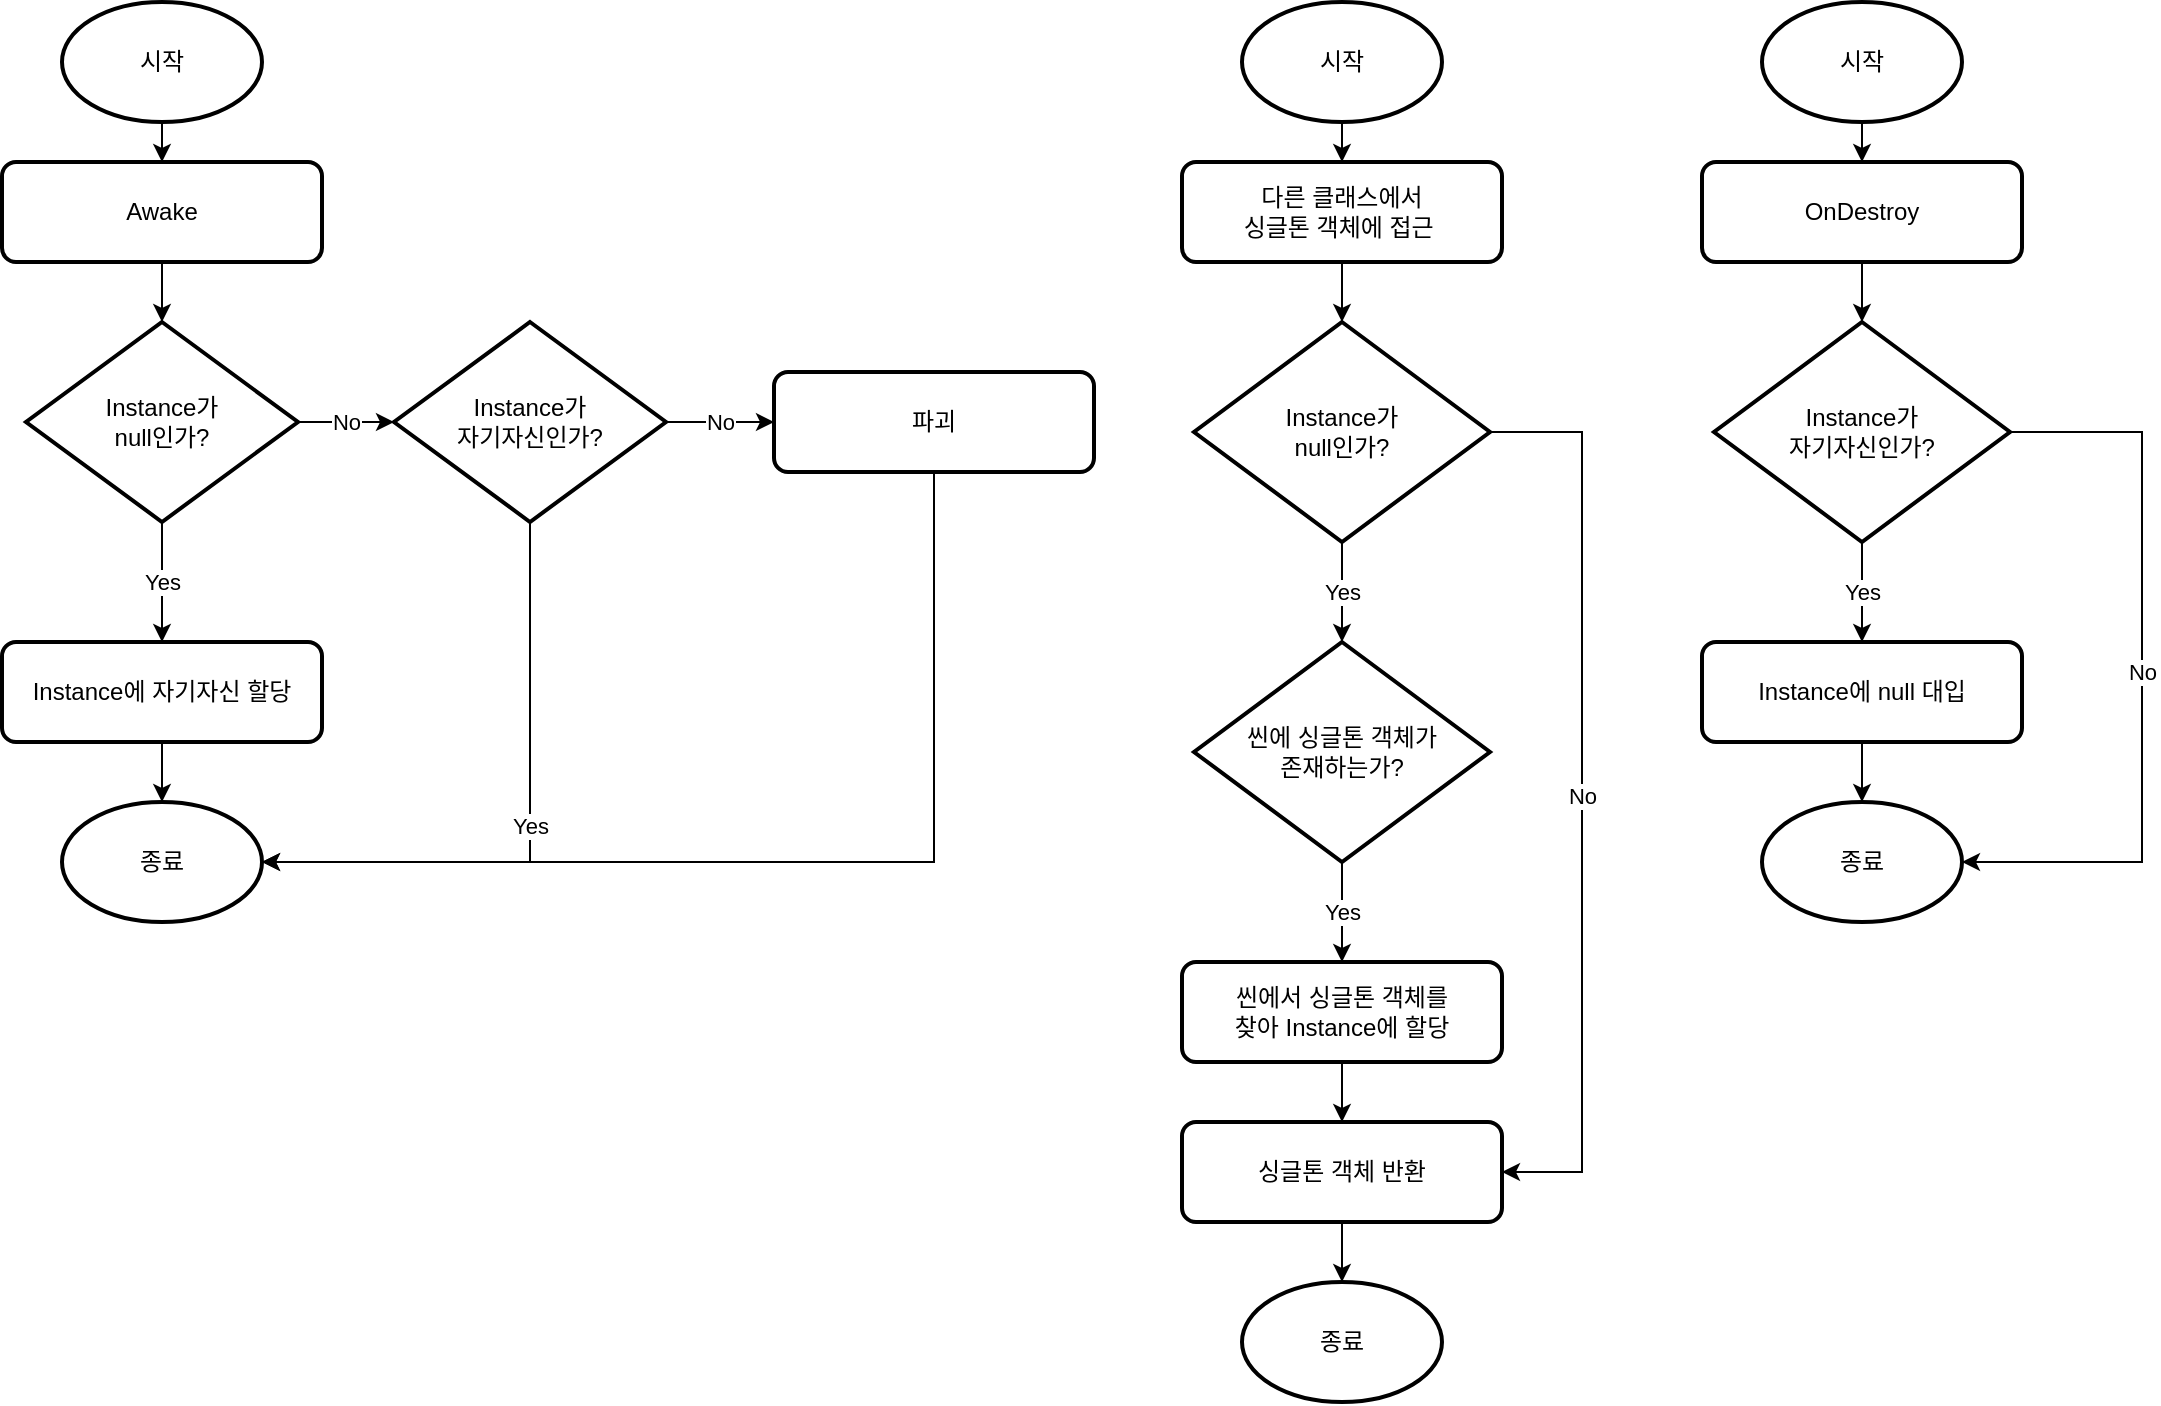 <mxfile version="22.0.2" type="device">
  <diagram id="C5RBs43oDa-KdzZeNtuy" name="Page-1">
    <mxGraphModel dx="2074" dy="1196" grid="1" gridSize="10" guides="1" tooltips="1" connect="1" arrows="1" fold="1" page="1" pageScale="1" pageWidth="1169" pageHeight="827" math="0" shadow="0">
      <root>
        <mxCell id="WIyWlLk6GJQsqaUBKTNV-0" />
        <mxCell id="WIyWlLk6GJQsqaUBKTNV-1" parent="WIyWlLk6GJQsqaUBKTNV-0" />
        <mxCell id="-GK9ISvcOyWmvi4K_TWf-3" style="edgeStyle=orthogonalEdgeStyle;rounded=0;orthogonalLoop=1;jettySize=auto;html=1;" edge="1" parent="WIyWlLk6GJQsqaUBKTNV-1" source="-GK9ISvcOyWmvi4K_TWf-0" target="-GK9ISvcOyWmvi4K_TWf-1">
          <mxGeometry relative="1" as="geometry" />
        </mxCell>
        <mxCell id="-GK9ISvcOyWmvi4K_TWf-0" value="시작" style="strokeWidth=2;html=1;shape=mxgraph.flowchart.start_1;whiteSpace=wrap;" vertex="1" parent="WIyWlLk6GJQsqaUBKTNV-1">
          <mxGeometry x="80" y="40" width="100" height="60" as="geometry" />
        </mxCell>
        <mxCell id="-GK9ISvcOyWmvi4K_TWf-1" value="Awake" style="rounded=1;whiteSpace=wrap;html=1;absoluteArcSize=1;arcSize=14;strokeWidth=2;" vertex="1" parent="WIyWlLk6GJQsqaUBKTNV-1">
          <mxGeometry x="50" y="120" width="160" height="50" as="geometry" />
        </mxCell>
        <mxCell id="-GK9ISvcOyWmvi4K_TWf-8" value="Yes" style="edgeStyle=orthogonalEdgeStyle;rounded=0;orthogonalLoop=1;jettySize=auto;html=1;" edge="1" parent="WIyWlLk6GJQsqaUBKTNV-1" source="-GK9ISvcOyWmvi4K_TWf-4" target="-GK9ISvcOyWmvi4K_TWf-5">
          <mxGeometry relative="1" as="geometry" />
        </mxCell>
        <mxCell id="-GK9ISvcOyWmvi4K_TWf-9" value="No" style="edgeStyle=orthogonalEdgeStyle;rounded=0;orthogonalLoop=1;jettySize=auto;html=1;" edge="1" parent="WIyWlLk6GJQsqaUBKTNV-1" source="-GK9ISvcOyWmvi4K_TWf-4" target="-GK9ISvcOyWmvi4K_TWf-6">
          <mxGeometry relative="1" as="geometry" />
        </mxCell>
        <mxCell id="-GK9ISvcOyWmvi4K_TWf-4" value="Instance가 &lt;br&gt;null인가?" style="strokeWidth=2;html=1;shape=mxgraph.flowchart.decision;whiteSpace=wrap;" vertex="1" parent="WIyWlLk6GJQsqaUBKTNV-1">
          <mxGeometry x="62" y="200" width="136" height="100" as="geometry" />
        </mxCell>
        <mxCell id="-GK9ISvcOyWmvi4K_TWf-12" style="edgeStyle=orthogonalEdgeStyle;rounded=0;orthogonalLoop=1;jettySize=auto;html=1;" edge="1" parent="WIyWlLk6GJQsqaUBKTNV-1" source="-GK9ISvcOyWmvi4K_TWf-5" target="-GK9ISvcOyWmvi4K_TWf-10">
          <mxGeometry relative="1" as="geometry" />
        </mxCell>
        <mxCell id="-GK9ISvcOyWmvi4K_TWf-5" value="Instance에 자기자신 할당" style="rounded=1;whiteSpace=wrap;html=1;absoluteArcSize=1;arcSize=14;strokeWidth=2;" vertex="1" parent="WIyWlLk6GJQsqaUBKTNV-1">
          <mxGeometry x="50" y="360" width="160" height="50" as="geometry" />
        </mxCell>
        <mxCell id="-GK9ISvcOyWmvi4K_TWf-15" value="No" style="edgeStyle=orthogonalEdgeStyle;rounded=0;orthogonalLoop=1;jettySize=auto;html=1;" edge="1" parent="WIyWlLk6GJQsqaUBKTNV-1" source="-GK9ISvcOyWmvi4K_TWf-6" target="-GK9ISvcOyWmvi4K_TWf-14">
          <mxGeometry relative="1" as="geometry" />
        </mxCell>
        <mxCell id="-GK9ISvcOyWmvi4K_TWf-6" value="Instance가 &lt;br&gt;자기자신인가?" style="strokeWidth=2;html=1;shape=mxgraph.flowchart.decision;whiteSpace=wrap;" vertex="1" parent="WIyWlLk6GJQsqaUBKTNV-1">
          <mxGeometry x="246" y="200" width="136" height="100" as="geometry" />
        </mxCell>
        <mxCell id="-GK9ISvcOyWmvi4K_TWf-7" style="edgeStyle=orthogonalEdgeStyle;rounded=0;orthogonalLoop=1;jettySize=auto;html=1;entryX=0.5;entryY=0;entryDx=0;entryDy=0;entryPerimeter=0;" edge="1" parent="WIyWlLk6GJQsqaUBKTNV-1" source="-GK9ISvcOyWmvi4K_TWf-1" target="-GK9ISvcOyWmvi4K_TWf-4">
          <mxGeometry relative="1" as="geometry" />
        </mxCell>
        <mxCell id="-GK9ISvcOyWmvi4K_TWf-10" value="종료" style="strokeWidth=2;html=1;shape=mxgraph.flowchart.start_1;whiteSpace=wrap;" vertex="1" parent="WIyWlLk6GJQsqaUBKTNV-1">
          <mxGeometry x="80" y="440" width="100" height="60" as="geometry" />
        </mxCell>
        <mxCell id="-GK9ISvcOyWmvi4K_TWf-13" value="Yes" style="edgeStyle=orthogonalEdgeStyle;rounded=0;orthogonalLoop=1;jettySize=auto;html=1;entryX=1;entryY=0.5;entryDx=0;entryDy=0;entryPerimeter=0;exitX=0.5;exitY=1;exitDx=0;exitDy=0;exitPerimeter=0;" edge="1" parent="WIyWlLk6GJQsqaUBKTNV-1" source="-GK9ISvcOyWmvi4K_TWf-6" target="-GK9ISvcOyWmvi4K_TWf-10">
          <mxGeometry relative="1" as="geometry" />
        </mxCell>
        <mxCell id="-GK9ISvcOyWmvi4K_TWf-14" value="파괴" style="rounded=1;whiteSpace=wrap;html=1;absoluteArcSize=1;arcSize=14;strokeWidth=2;" vertex="1" parent="WIyWlLk6GJQsqaUBKTNV-1">
          <mxGeometry x="436" y="225" width="160" height="50" as="geometry" />
        </mxCell>
        <mxCell id="-GK9ISvcOyWmvi4K_TWf-16" style="edgeStyle=orthogonalEdgeStyle;rounded=0;orthogonalLoop=1;jettySize=auto;html=1;entryX=1;entryY=0.5;entryDx=0;entryDy=0;entryPerimeter=0;exitX=0.5;exitY=1;exitDx=0;exitDy=0;" edge="1" parent="WIyWlLk6GJQsqaUBKTNV-1" source="-GK9ISvcOyWmvi4K_TWf-14" target="-GK9ISvcOyWmvi4K_TWf-10">
          <mxGeometry relative="1" as="geometry" />
        </mxCell>
        <mxCell id="-GK9ISvcOyWmvi4K_TWf-20" style="edgeStyle=orthogonalEdgeStyle;rounded=0;orthogonalLoop=1;jettySize=auto;html=1;" edge="1" source="-GK9ISvcOyWmvi4K_TWf-21" target="-GK9ISvcOyWmvi4K_TWf-22" parent="WIyWlLk6GJQsqaUBKTNV-1">
          <mxGeometry relative="1" as="geometry" />
        </mxCell>
        <mxCell id="-GK9ISvcOyWmvi4K_TWf-21" value="시작" style="strokeWidth=2;html=1;shape=mxgraph.flowchart.start_1;whiteSpace=wrap;" vertex="1" parent="WIyWlLk6GJQsqaUBKTNV-1">
          <mxGeometry x="670" y="40" width="100" height="60" as="geometry" />
        </mxCell>
        <mxCell id="-GK9ISvcOyWmvi4K_TWf-22" value="다른 클래스에서&lt;br&gt;싱글톤 객체에 접근&amp;nbsp;" style="rounded=1;whiteSpace=wrap;html=1;absoluteArcSize=1;arcSize=14;strokeWidth=2;" vertex="1" parent="WIyWlLk6GJQsqaUBKTNV-1">
          <mxGeometry x="640" y="120" width="160" height="50" as="geometry" />
        </mxCell>
        <mxCell id="-GK9ISvcOyWmvi4K_TWf-41" value="No" style="edgeStyle=orthogonalEdgeStyle;rounded=0;orthogonalLoop=1;jettySize=auto;html=1;entryX=1;entryY=0.5;entryDx=0;entryDy=0;exitX=1;exitY=0.5;exitDx=0;exitDy=0;exitPerimeter=0;" edge="1" parent="WIyWlLk6GJQsqaUBKTNV-1" source="-GK9ISvcOyWmvi4K_TWf-25" target="-GK9ISvcOyWmvi4K_TWf-33">
          <mxGeometry relative="1" as="geometry">
            <Array as="points">
              <mxPoint x="840" y="255" />
              <mxPoint x="840" y="625" />
            </Array>
          </mxGeometry>
        </mxCell>
        <mxCell id="-GK9ISvcOyWmvi4K_TWf-25" value="Instance가 &lt;br&gt;null인가?" style="strokeWidth=2;html=1;shape=mxgraph.flowchart.decision;whiteSpace=wrap;" vertex="1" parent="WIyWlLk6GJQsqaUBKTNV-1">
          <mxGeometry x="646" y="200" width="148" height="110" as="geometry" />
        </mxCell>
        <mxCell id="-GK9ISvcOyWmvi4K_TWf-39" style="edgeStyle=orthogonalEdgeStyle;rounded=0;orthogonalLoop=1;jettySize=auto;html=1;" edge="1" parent="WIyWlLk6GJQsqaUBKTNV-1" source="-GK9ISvcOyWmvi4K_TWf-27" target="-GK9ISvcOyWmvi4K_TWf-33">
          <mxGeometry relative="1" as="geometry" />
        </mxCell>
        <mxCell id="-GK9ISvcOyWmvi4K_TWf-27" value="씬에서 싱글톤 객체를&lt;br&gt;찾아 Instance에 할당" style="rounded=1;whiteSpace=wrap;html=1;absoluteArcSize=1;arcSize=14;strokeWidth=2;" vertex="1" parent="WIyWlLk6GJQsqaUBKTNV-1">
          <mxGeometry x="640" y="520" width="160" height="50" as="geometry" />
        </mxCell>
        <mxCell id="-GK9ISvcOyWmvi4K_TWf-30" style="edgeStyle=orthogonalEdgeStyle;rounded=0;orthogonalLoop=1;jettySize=auto;html=1;entryX=0.5;entryY=0;entryDx=0;entryDy=0;entryPerimeter=0;" edge="1" source="-GK9ISvcOyWmvi4K_TWf-22" target="-GK9ISvcOyWmvi4K_TWf-25" parent="WIyWlLk6GJQsqaUBKTNV-1">
          <mxGeometry relative="1" as="geometry" />
        </mxCell>
        <mxCell id="-GK9ISvcOyWmvi4K_TWf-31" value="종료" style="strokeWidth=2;html=1;shape=mxgraph.flowchart.start_1;whiteSpace=wrap;" vertex="1" parent="WIyWlLk6GJQsqaUBKTNV-1">
          <mxGeometry x="670" y="680" width="100" height="60" as="geometry" />
        </mxCell>
        <mxCell id="-GK9ISvcOyWmvi4K_TWf-40" style="edgeStyle=orthogonalEdgeStyle;rounded=0;orthogonalLoop=1;jettySize=auto;html=1;" edge="1" parent="WIyWlLk6GJQsqaUBKTNV-1" source="-GK9ISvcOyWmvi4K_TWf-33" target="-GK9ISvcOyWmvi4K_TWf-31">
          <mxGeometry relative="1" as="geometry" />
        </mxCell>
        <mxCell id="-GK9ISvcOyWmvi4K_TWf-33" value="싱글톤 객체 반환" style="rounded=1;whiteSpace=wrap;html=1;absoluteArcSize=1;arcSize=14;strokeWidth=2;" vertex="1" parent="WIyWlLk6GJQsqaUBKTNV-1">
          <mxGeometry x="640" y="600" width="160" height="50" as="geometry" />
        </mxCell>
        <mxCell id="-GK9ISvcOyWmvi4K_TWf-37" value="Yes" style="edgeStyle=orthogonalEdgeStyle;rounded=0;orthogonalLoop=1;jettySize=auto;html=1;" edge="1" parent="WIyWlLk6GJQsqaUBKTNV-1" source="-GK9ISvcOyWmvi4K_TWf-35" target="-GK9ISvcOyWmvi4K_TWf-27">
          <mxGeometry relative="1" as="geometry" />
        </mxCell>
        <mxCell id="-GK9ISvcOyWmvi4K_TWf-35" value="씬에 싱글톤 객체가&lt;br&gt;존재하는가?" style="strokeWidth=2;html=1;shape=mxgraph.flowchart.decision;whiteSpace=wrap;" vertex="1" parent="WIyWlLk6GJQsqaUBKTNV-1">
          <mxGeometry x="646" y="360" width="148" height="110" as="geometry" />
        </mxCell>
        <mxCell id="-GK9ISvcOyWmvi4K_TWf-36" value="Yes" style="edgeStyle=orthogonalEdgeStyle;rounded=0;orthogonalLoop=1;jettySize=auto;html=1;entryX=0.5;entryY=0;entryDx=0;entryDy=0;entryPerimeter=0;" edge="1" parent="WIyWlLk6GJQsqaUBKTNV-1" source="-GK9ISvcOyWmvi4K_TWf-25" target="-GK9ISvcOyWmvi4K_TWf-35">
          <mxGeometry relative="1" as="geometry" />
        </mxCell>
        <mxCell id="-GK9ISvcOyWmvi4K_TWf-42" style="edgeStyle=orthogonalEdgeStyle;rounded=0;orthogonalLoop=1;jettySize=auto;html=1;" edge="1" source="-GK9ISvcOyWmvi4K_TWf-43" target="-GK9ISvcOyWmvi4K_TWf-44" parent="WIyWlLk6GJQsqaUBKTNV-1">
          <mxGeometry relative="1" as="geometry" />
        </mxCell>
        <mxCell id="-GK9ISvcOyWmvi4K_TWf-43" value="시작" style="strokeWidth=2;html=1;shape=mxgraph.flowchart.start_1;whiteSpace=wrap;" vertex="1" parent="WIyWlLk6GJQsqaUBKTNV-1">
          <mxGeometry x="930" y="40" width="100" height="60" as="geometry" />
        </mxCell>
        <mxCell id="-GK9ISvcOyWmvi4K_TWf-44" value="OnDestroy" style="rounded=1;whiteSpace=wrap;html=1;absoluteArcSize=1;arcSize=14;strokeWidth=2;" vertex="1" parent="WIyWlLk6GJQsqaUBKTNV-1">
          <mxGeometry x="900" y="120" width="160" height="50" as="geometry" />
        </mxCell>
        <mxCell id="-GK9ISvcOyWmvi4K_TWf-56" value="Yes" style="edgeStyle=orthogonalEdgeStyle;rounded=0;orthogonalLoop=1;jettySize=auto;html=1;" edge="1" parent="WIyWlLk6GJQsqaUBKTNV-1" source="-GK9ISvcOyWmvi4K_TWf-46" target="-GK9ISvcOyWmvi4K_TWf-52">
          <mxGeometry relative="1" as="geometry" />
        </mxCell>
        <mxCell id="-GK9ISvcOyWmvi4K_TWf-46" value="Instance가&lt;br style=&quot;border-color: var(--border-color);&quot;&gt;자기자신인가?" style="strokeWidth=2;html=1;shape=mxgraph.flowchart.decision;whiteSpace=wrap;" vertex="1" parent="WIyWlLk6GJQsqaUBKTNV-1">
          <mxGeometry x="906" y="200" width="148" height="110" as="geometry" />
        </mxCell>
        <mxCell id="-GK9ISvcOyWmvi4K_TWf-49" style="edgeStyle=orthogonalEdgeStyle;rounded=0;orthogonalLoop=1;jettySize=auto;html=1;entryX=0.5;entryY=0;entryDx=0;entryDy=0;entryPerimeter=0;" edge="1" source="-GK9ISvcOyWmvi4K_TWf-44" target="-GK9ISvcOyWmvi4K_TWf-46" parent="WIyWlLk6GJQsqaUBKTNV-1">
          <mxGeometry relative="1" as="geometry" />
        </mxCell>
        <mxCell id="-GK9ISvcOyWmvi4K_TWf-50" value="종료" style="strokeWidth=2;html=1;shape=mxgraph.flowchart.start_1;whiteSpace=wrap;" vertex="1" parent="WIyWlLk6GJQsqaUBKTNV-1">
          <mxGeometry x="930" y="440" width="100" height="60" as="geometry" />
        </mxCell>
        <mxCell id="-GK9ISvcOyWmvi4K_TWf-51" style="edgeStyle=orthogonalEdgeStyle;rounded=0;orthogonalLoop=1;jettySize=auto;html=1;" edge="1" source="-GK9ISvcOyWmvi4K_TWf-52" target="-GK9ISvcOyWmvi4K_TWf-50" parent="WIyWlLk6GJQsqaUBKTNV-1">
          <mxGeometry relative="1" as="geometry" />
        </mxCell>
        <mxCell id="-GK9ISvcOyWmvi4K_TWf-52" value="Instance에 null 대입" style="rounded=1;whiteSpace=wrap;html=1;absoluteArcSize=1;arcSize=14;strokeWidth=2;" vertex="1" parent="WIyWlLk6GJQsqaUBKTNV-1">
          <mxGeometry x="900" y="360" width="160" height="50" as="geometry" />
        </mxCell>
        <mxCell id="-GK9ISvcOyWmvi4K_TWf-57" value="No" style="edgeStyle=orthogonalEdgeStyle;rounded=0;orthogonalLoop=1;jettySize=auto;html=1;entryX=1;entryY=0.5;entryDx=0;entryDy=0;entryPerimeter=0;exitX=1;exitY=0.5;exitDx=0;exitDy=0;exitPerimeter=0;" edge="1" parent="WIyWlLk6GJQsqaUBKTNV-1" source="-GK9ISvcOyWmvi4K_TWf-46" target="-GK9ISvcOyWmvi4K_TWf-50">
          <mxGeometry relative="1" as="geometry">
            <Array as="points">
              <mxPoint x="1120" y="255" />
              <mxPoint x="1120" y="470" />
            </Array>
          </mxGeometry>
        </mxCell>
      </root>
    </mxGraphModel>
  </diagram>
</mxfile>
